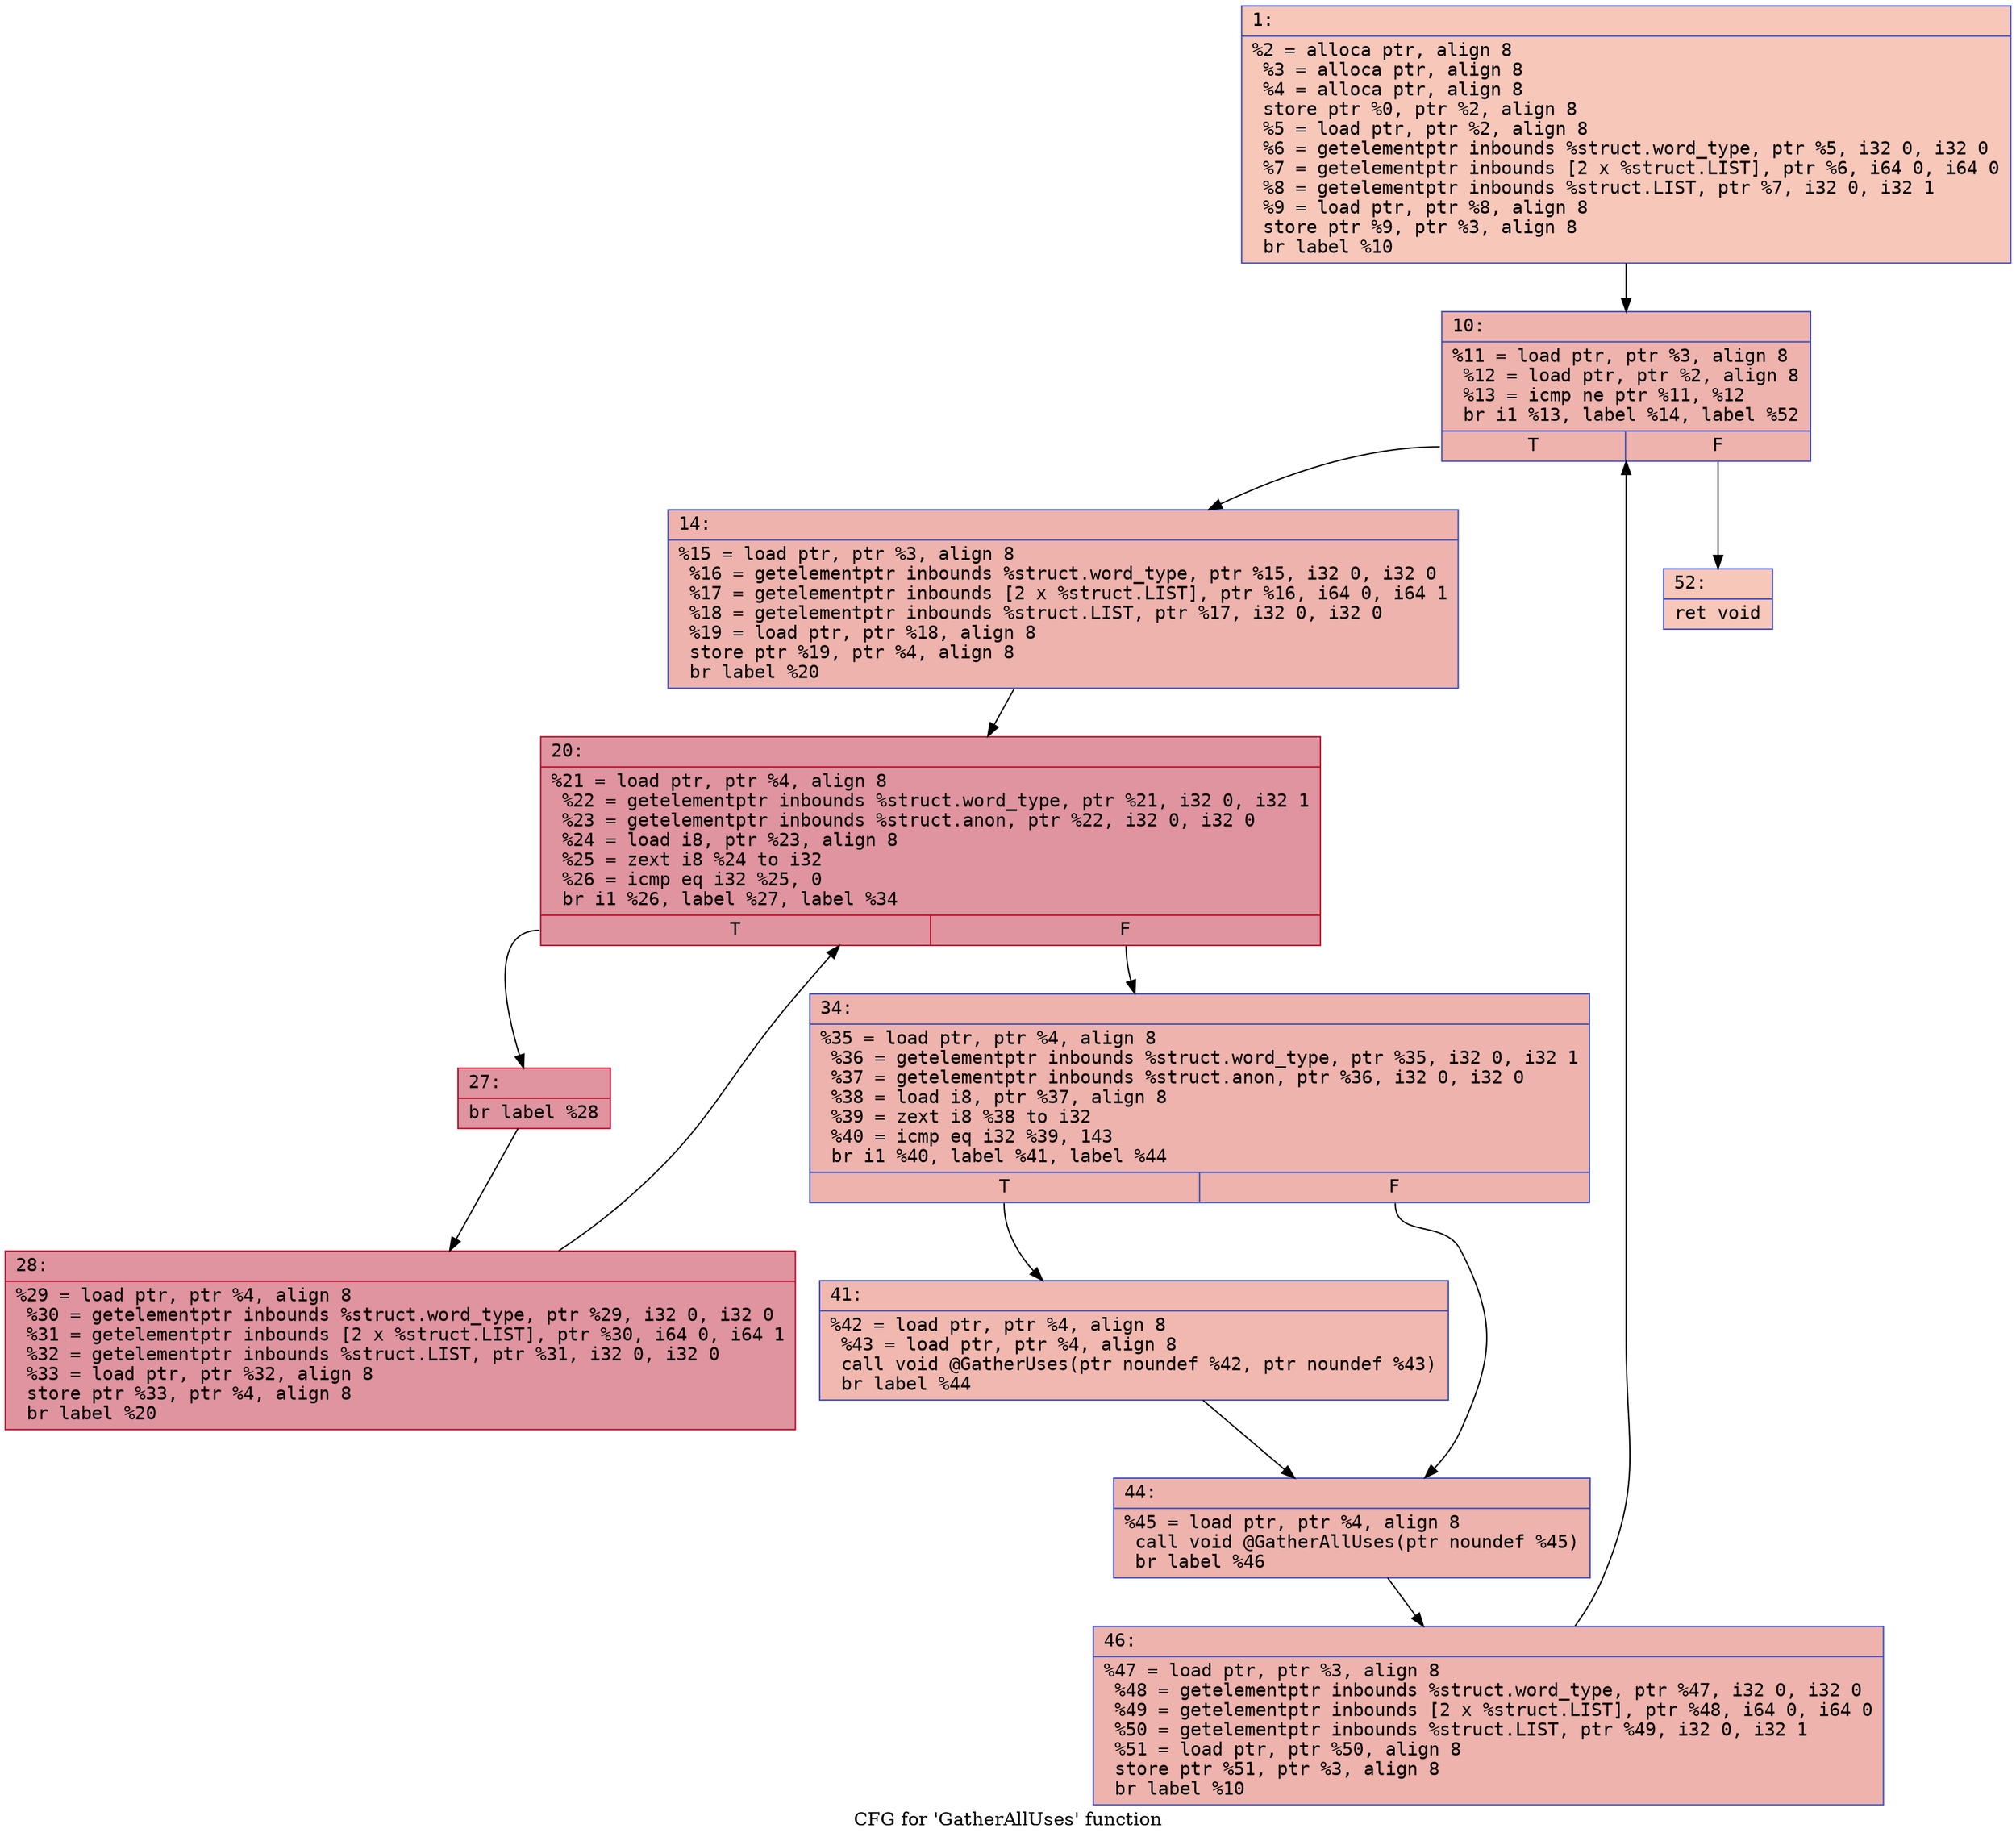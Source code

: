 digraph "CFG for 'GatherAllUses' function" {
	label="CFG for 'GatherAllUses' function";

	Node0x6000002cd400 [shape=record,color="#3d50c3ff", style=filled, fillcolor="#ec7f6370" fontname="Courier",label="{1:\l|  %2 = alloca ptr, align 8\l  %3 = alloca ptr, align 8\l  %4 = alloca ptr, align 8\l  store ptr %0, ptr %2, align 8\l  %5 = load ptr, ptr %2, align 8\l  %6 = getelementptr inbounds %struct.word_type, ptr %5, i32 0, i32 0\l  %7 = getelementptr inbounds [2 x %struct.LIST], ptr %6, i64 0, i64 0\l  %8 = getelementptr inbounds %struct.LIST, ptr %7, i32 0, i32 1\l  %9 = load ptr, ptr %8, align 8\l  store ptr %9, ptr %3, align 8\l  br label %10\l}"];
	Node0x6000002cd400 -> Node0x6000002cd450[tooltip="1 -> 10\nProbability 100.00%" ];
	Node0x6000002cd450 [shape=record,color="#3d50c3ff", style=filled, fillcolor="#d6524470" fontname="Courier",label="{10:\l|  %11 = load ptr, ptr %3, align 8\l  %12 = load ptr, ptr %2, align 8\l  %13 = icmp ne ptr %11, %12\l  br i1 %13, label %14, label %52\l|{<s0>T|<s1>F}}"];
	Node0x6000002cd450:s0 -> Node0x6000002cd4a0[tooltip="10 -> 14\nProbability 96.88%" ];
	Node0x6000002cd450:s1 -> Node0x6000002cd720[tooltip="10 -> 52\nProbability 3.12%" ];
	Node0x6000002cd4a0 [shape=record,color="#3d50c3ff", style=filled, fillcolor="#d6524470" fontname="Courier",label="{14:\l|  %15 = load ptr, ptr %3, align 8\l  %16 = getelementptr inbounds %struct.word_type, ptr %15, i32 0, i32 0\l  %17 = getelementptr inbounds [2 x %struct.LIST], ptr %16, i64 0, i64 1\l  %18 = getelementptr inbounds %struct.LIST, ptr %17, i32 0, i32 0\l  %19 = load ptr, ptr %18, align 8\l  store ptr %19, ptr %4, align 8\l  br label %20\l}"];
	Node0x6000002cd4a0 -> Node0x6000002cd4f0[tooltip="14 -> 20\nProbability 100.00%" ];
	Node0x6000002cd4f0 [shape=record,color="#b70d28ff", style=filled, fillcolor="#b70d2870" fontname="Courier",label="{20:\l|  %21 = load ptr, ptr %4, align 8\l  %22 = getelementptr inbounds %struct.word_type, ptr %21, i32 0, i32 1\l  %23 = getelementptr inbounds %struct.anon, ptr %22, i32 0, i32 0\l  %24 = load i8, ptr %23, align 8\l  %25 = zext i8 %24 to i32\l  %26 = icmp eq i32 %25, 0\l  br i1 %26, label %27, label %34\l|{<s0>T|<s1>F}}"];
	Node0x6000002cd4f0:s0 -> Node0x6000002cd540[tooltip="20 -> 27\nProbability 96.88%" ];
	Node0x6000002cd4f0:s1 -> Node0x6000002cd5e0[tooltip="20 -> 34\nProbability 3.12%" ];
	Node0x6000002cd540 [shape=record,color="#b70d28ff", style=filled, fillcolor="#b70d2870" fontname="Courier",label="{27:\l|  br label %28\l}"];
	Node0x6000002cd540 -> Node0x6000002cd590[tooltip="27 -> 28\nProbability 100.00%" ];
	Node0x6000002cd590 [shape=record,color="#b70d28ff", style=filled, fillcolor="#b70d2870" fontname="Courier",label="{28:\l|  %29 = load ptr, ptr %4, align 8\l  %30 = getelementptr inbounds %struct.word_type, ptr %29, i32 0, i32 0\l  %31 = getelementptr inbounds [2 x %struct.LIST], ptr %30, i64 0, i64 1\l  %32 = getelementptr inbounds %struct.LIST, ptr %31, i32 0, i32 0\l  %33 = load ptr, ptr %32, align 8\l  store ptr %33, ptr %4, align 8\l  br label %20\l}"];
	Node0x6000002cd590 -> Node0x6000002cd4f0[tooltip="28 -> 20\nProbability 100.00%" ];
	Node0x6000002cd5e0 [shape=record,color="#3d50c3ff", style=filled, fillcolor="#d6524470" fontname="Courier",label="{34:\l|  %35 = load ptr, ptr %4, align 8\l  %36 = getelementptr inbounds %struct.word_type, ptr %35, i32 0, i32 1\l  %37 = getelementptr inbounds %struct.anon, ptr %36, i32 0, i32 0\l  %38 = load i8, ptr %37, align 8\l  %39 = zext i8 %38 to i32\l  %40 = icmp eq i32 %39, 143\l  br i1 %40, label %41, label %44\l|{<s0>T|<s1>F}}"];
	Node0x6000002cd5e0:s0 -> Node0x6000002cd630[tooltip="34 -> 41\nProbability 50.00%" ];
	Node0x6000002cd5e0:s1 -> Node0x6000002cd680[tooltip="34 -> 44\nProbability 50.00%" ];
	Node0x6000002cd630 [shape=record,color="#3d50c3ff", style=filled, fillcolor="#dc5d4a70" fontname="Courier",label="{41:\l|  %42 = load ptr, ptr %4, align 8\l  %43 = load ptr, ptr %4, align 8\l  call void @GatherUses(ptr noundef %42, ptr noundef %43)\l  br label %44\l}"];
	Node0x6000002cd630 -> Node0x6000002cd680[tooltip="41 -> 44\nProbability 100.00%" ];
	Node0x6000002cd680 [shape=record,color="#3d50c3ff", style=filled, fillcolor="#d6524470" fontname="Courier",label="{44:\l|  %45 = load ptr, ptr %4, align 8\l  call void @GatherAllUses(ptr noundef %45)\l  br label %46\l}"];
	Node0x6000002cd680 -> Node0x6000002cd6d0[tooltip="44 -> 46\nProbability 100.00%" ];
	Node0x6000002cd6d0 [shape=record,color="#3d50c3ff", style=filled, fillcolor="#d6524470" fontname="Courier",label="{46:\l|  %47 = load ptr, ptr %3, align 8\l  %48 = getelementptr inbounds %struct.word_type, ptr %47, i32 0, i32 0\l  %49 = getelementptr inbounds [2 x %struct.LIST], ptr %48, i64 0, i64 0\l  %50 = getelementptr inbounds %struct.LIST, ptr %49, i32 0, i32 1\l  %51 = load ptr, ptr %50, align 8\l  store ptr %51, ptr %3, align 8\l  br label %10\l}"];
	Node0x6000002cd6d0 -> Node0x6000002cd450[tooltip="46 -> 10\nProbability 100.00%" ];
	Node0x6000002cd720 [shape=record,color="#3d50c3ff", style=filled, fillcolor="#ec7f6370" fontname="Courier",label="{52:\l|  ret void\l}"];
}

